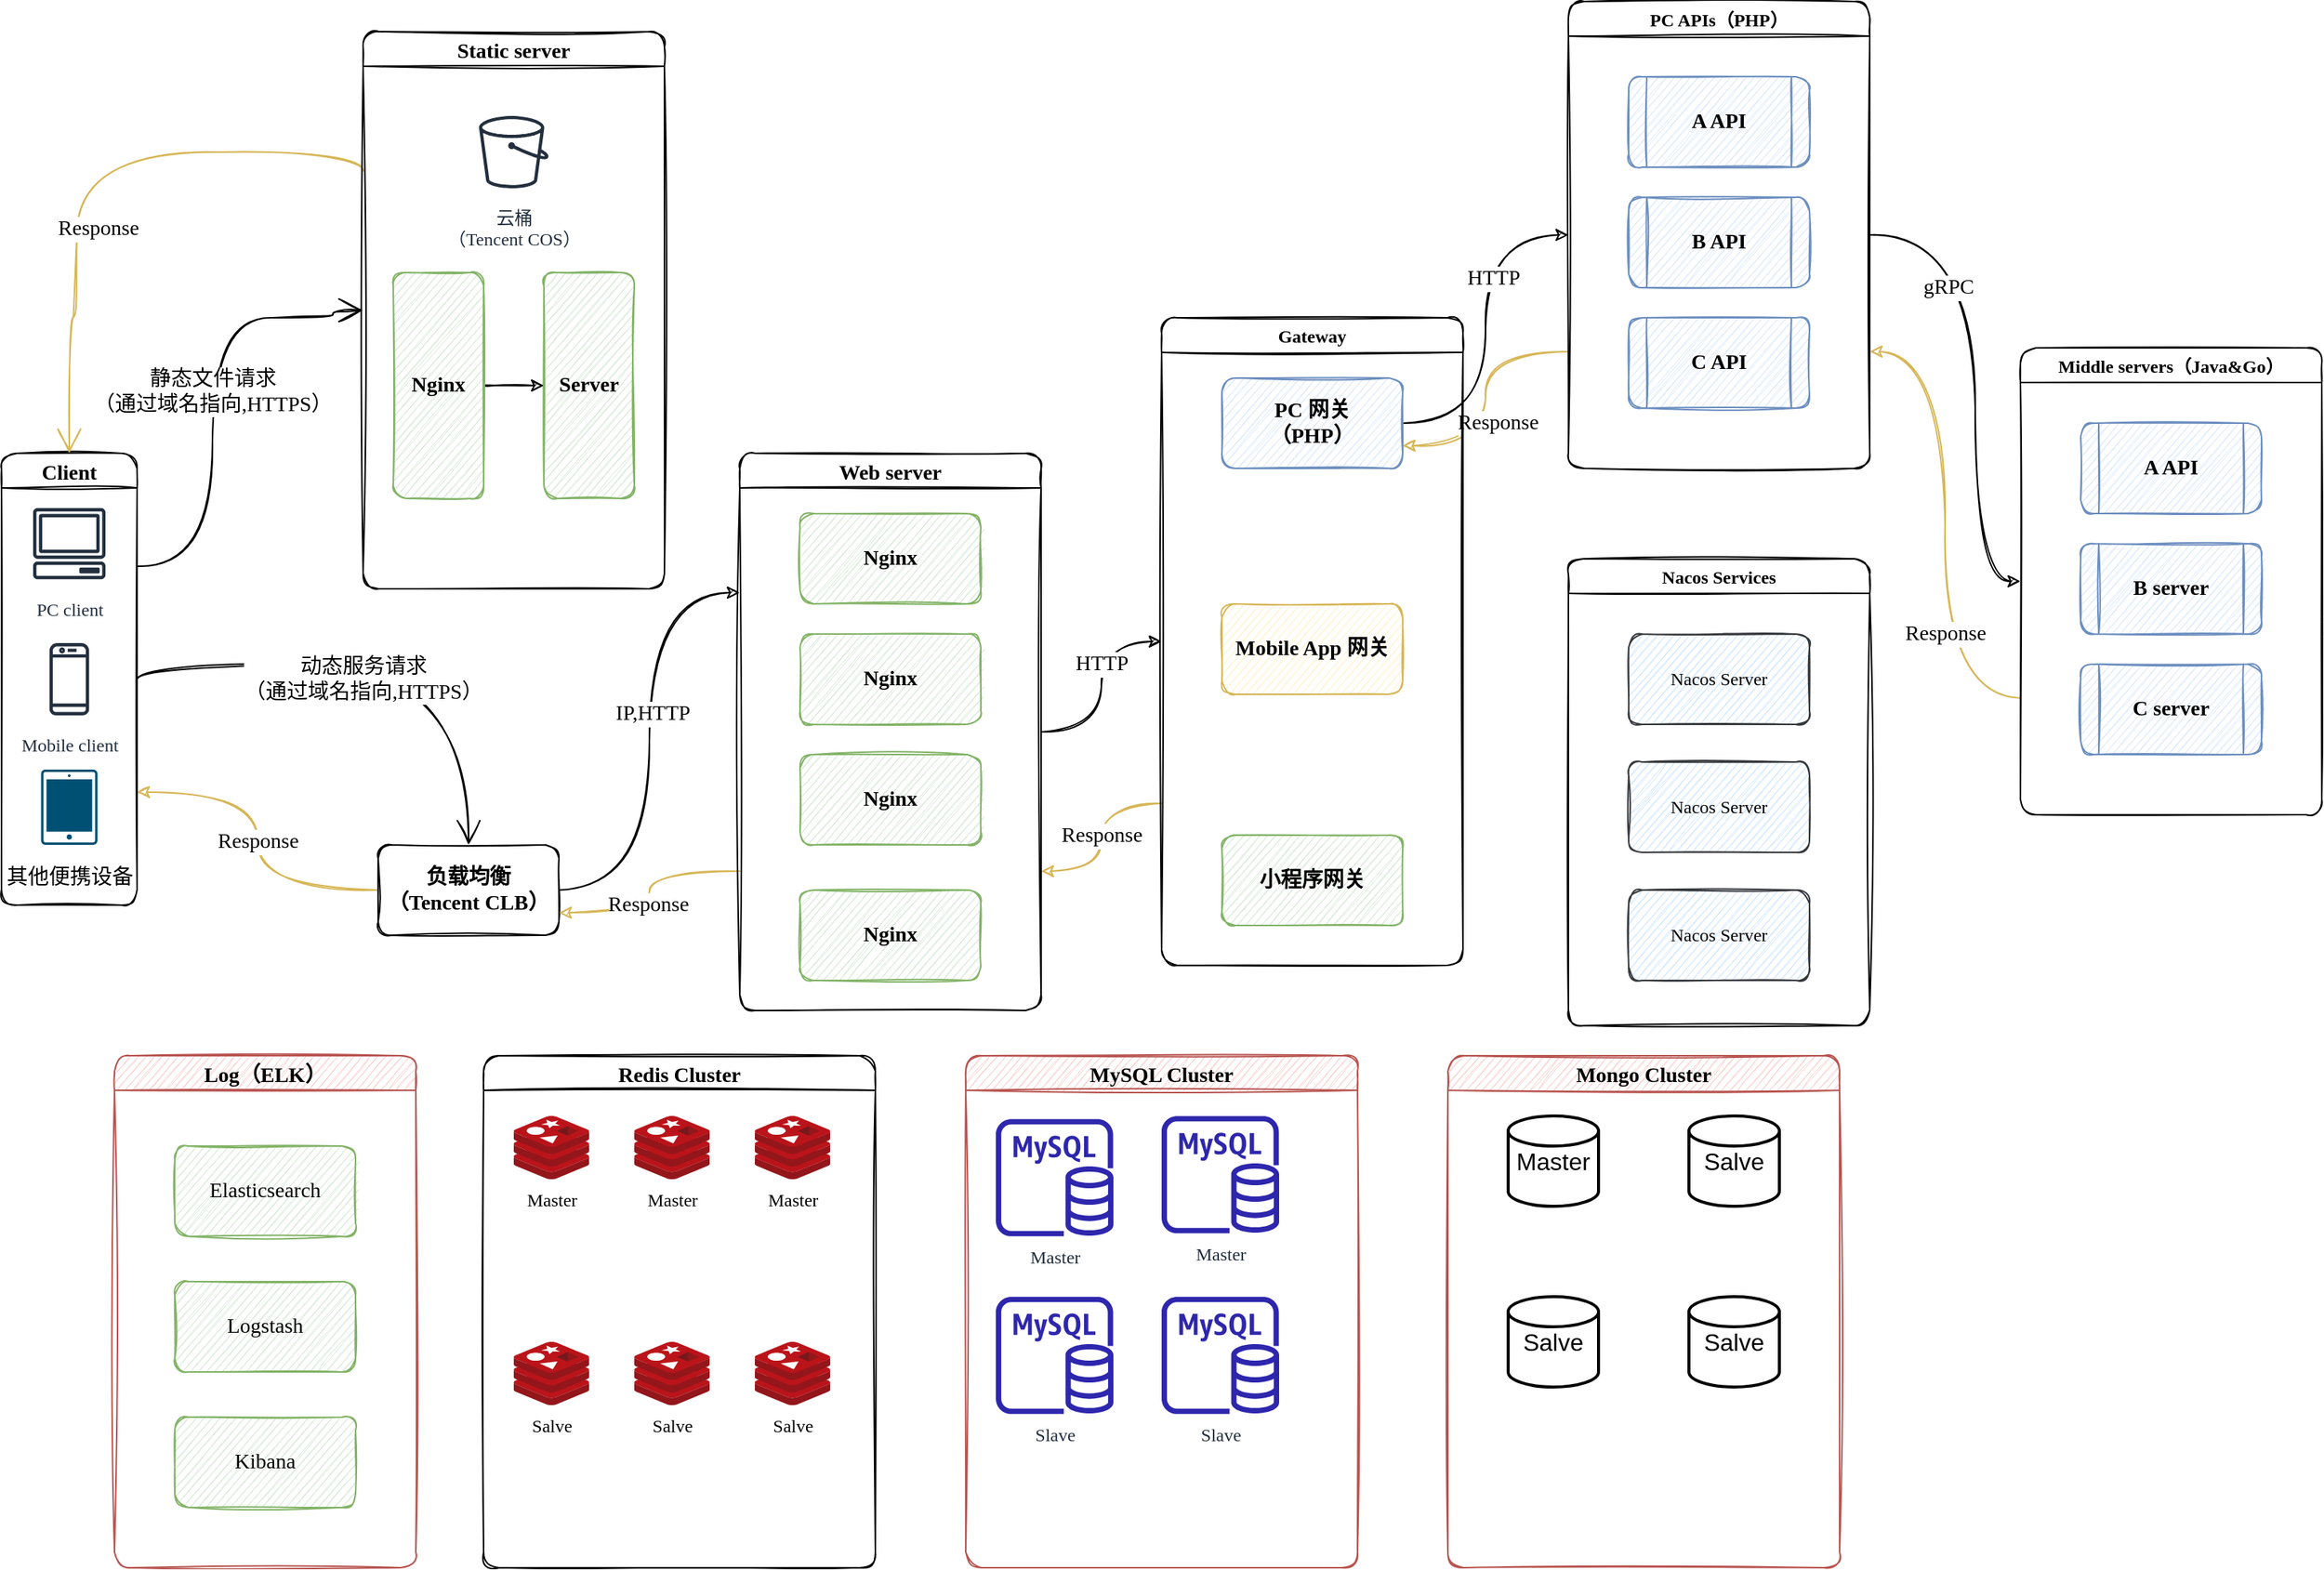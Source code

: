 <mxfile version="20.2.3" type="github">
  <diagram id="V48ThPlOWSSbvWHUWCuM" name="Page-1">
    <mxGraphModel dx="3124" dy="1691" grid="1" gridSize="10" guides="1" tooltips="1" connect="1" arrows="1" fold="1" page="1" pageScale="1" pageWidth="1654" pageHeight="1169" background="none" math="0" shadow="0">
      <root>
        <mxCell id="0" />
        <mxCell id="1" parent="0" />
        <mxCell id="Fm2oHoVELTGUY9FenmD1-29" style="edgeStyle=orthogonalEdgeStyle;curved=1;rounded=1;sketch=1;hachureGap=4;orthogonalLoop=1;jettySize=auto;html=1;exitX=1;exitY=0.25;exitDx=0;exitDy=0;fontFamily=Comic Sans MS;fontSize=14;endArrow=open;startSize=14;endSize=14;sourcePerimeterSpacing=8;targetPerimeterSpacing=8;entryX=0;entryY=0.5;entryDx=0;entryDy=0;" parent="1" source="Fm2oHoVELTGUY9FenmD1-26" target="sj_wa-iwkpLgligqgPmU-24" edge="1">
          <mxGeometry relative="1" as="geometry">
            <Array as="points">
              <mxPoint x="180" y="395" />
              <mxPoint x="180" y="230" />
              <mxPoint x="260" y="230" />
              <mxPoint x="260" y="225" />
            </Array>
          </mxGeometry>
        </mxCell>
        <mxCell id="Fm2oHoVELTGUY9FenmD1-30" value="&lt;div&gt;静态文件请求&lt;/div&gt;&lt;div&gt;（通过域名指向,HTTPS）&lt;/div&gt;" style="edgeLabel;html=1;align=center;verticalAlign=middle;resizable=0;points=[];fontSize=14;fontFamily=Comic Sans MS;" parent="Fm2oHoVELTGUY9FenmD1-29" vertex="1" connectable="0">
          <mxGeometry x="0.084" y="1" relative="1" as="geometry">
            <mxPoint x="1" y="7" as="offset" />
          </mxGeometry>
        </mxCell>
        <mxCell id="Fm2oHoVELTGUY9FenmD1-32" value="" style="edgeStyle=orthogonalEdgeStyle;curved=1;rounded=1;sketch=1;hachureGap=4;orthogonalLoop=1;jettySize=auto;html=1;fontFamily=Comic Sans MS;fontSize=14;endArrow=open;startSize=14;endSize=14;sourcePerimeterSpacing=8;targetPerimeterSpacing=8;entryX=0.5;entryY=0;entryDx=0;entryDy=0;exitX=1;exitY=0.5;exitDx=0;exitDy=0;" parent="1" source="Fm2oHoVELTGUY9FenmD1-26" target="Fm2oHoVELTGUY9FenmD1-31" edge="1">
          <mxGeometry relative="1" as="geometry">
            <Array as="points">
              <mxPoint x="130" y="460" />
              <mxPoint x="350" y="460" />
            </Array>
          </mxGeometry>
        </mxCell>
        <mxCell id="Fm2oHoVELTGUY9FenmD1-33" value="&lt;div&gt;动态服务请求&lt;/div&gt;&lt;div&gt;（通过域名指向,HTTPS）&lt;/div&gt;" style="edgeLabel;html=1;align=center;verticalAlign=middle;resizable=0;points=[];fontSize=14;fontFamily=Comic Sans MS;" parent="Fm2oHoVELTGUY9FenmD1-32" vertex="1" connectable="0">
          <mxGeometry x="-0.263" y="-3" relative="1" as="geometry">
            <mxPoint x="31" y="7" as="offset" />
          </mxGeometry>
        </mxCell>
        <mxCell id="Fm2oHoVELTGUY9FenmD1-26" value="Client" style="swimlane;rounded=1;shadow=0;glass=0;sketch=1;hachureGap=4;fontFamily=Comic Sans MS;fontSize=14;" parent="1" vertex="1">
          <mxGeometry x="40" y="320" width="90" height="300" as="geometry" />
        </mxCell>
        <mxCell id="Fm2oHoVELTGUY9FenmD1-23" value="&lt;div&gt;PC client&lt;/div&gt;" style="sketch=0;outlineConnect=0;fontColor=#232F3E;gradientColor=none;strokeColor=#232F3E;fillColor=#ffffff;dashed=0;verticalLabelPosition=bottom;verticalAlign=top;align=center;html=1;fontSize=12;fontStyle=0;aspect=fixed;shape=mxgraph.aws4.resourceIcon;resIcon=mxgraph.aws4.client;rounded=1;shadow=0;glass=0;hachureGap=4;fontFamily=Comic Sans MS;" parent="Fm2oHoVELTGUY9FenmD1-26" vertex="1">
          <mxGeometry x="15" y="30" width="60" height="60" as="geometry" />
        </mxCell>
        <mxCell id="Fm2oHoVELTGUY9FenmD1-24" value="Mobile client" style="sketch=0;outlineConnect=0;fontColor=#232F3E;gradientColor=none;strokeColor=#232F3E;fillColor=#ffffff;dashed=0;verticalLabelPosition=bottom;verticalAlign=top;align=center;html=1;fontSize=12;fontStyle=0;aspect=fixed;shape=mxgraph.aws4.resourceIcon;resIcon=mxgraph.aws4.mobile_client;rounded=1;shadow=0;glass=0;hachureGap=4;fontFamily=Comic Sans MS;" parent="Fm2oHoVELTGUY9FenmD1-26" vertex="1">
          <mxGeometry x="15" y="120" width="60" height="60" as="geometry" />
        </mxCell>
        <mxCell id="Fm2oHoVELTGUY9FenmD1-25" value="&lt;font style=&quot;font-size: 14px;&quot;&gt;其他&lt;/font&gt;&lt;font style=&quot;font-size: 14px;&quot;&gt;便携设备&lt;br&gt;&lt;/font&gt;" style="sketch=0;points=[[0.015,0.015,0],[0.985,0.015,0],[0.985,0.985,0],[0.015,0.985,0],[0.25,0,0],[0.5,0,0],[0.75,0,0],[1,0.25,0],[1,0.5,0],[1,0.75,0],[0.75,1,0],[0.5,1,0],[0.25,1,0],[0,0.75,0],[0,0.5,0],[0,0.25,0]];verticalLabelPosition=bottom;html=1;verticalAlign=top;aspect=fixed;align=center;pointerEvents=1;shape=mxgraph.cisco19.handheld;fillColor=#005073;strokeColor=none;rounded=1;shadow=0;glass=0;hachureGap=4;fontFamily=Comic Sans MS;fontSize=20;" parent="Fm2oHoVELTGUY9FenmD1-26" vertex="1">
          <mxGeometry x="26.25" y="210" width="37.5" height="50" as="geometry" />
        </mxCell>
        <mxCell id="MozJe28bIYpgg7qtjDLB-13" style="edgeStyle=orthogonalEdgeStyle;curved=1;rounded=1;sketch=1;hachureGap=4;orthogonalLoop=1;jettySize=auto;html=1;fontFamily=Comic Sans MS;fontSize=14;endArrow=open;startSize=14;endSize=14;sourcePerimeterSpacing=8;targetPerimeterSpacing=8;fillColor=#fff2cc;strokeColor=#d6b656;entryX=0.5;entryY=0;entryDx=0;entryDy=0;exitX=0;exitY=0.25;exitDx=0;exitDy=0;" parent="1" source="sj_wa-iwkpLgligqgPmU-24" target="Fm2oHoVELTGUY9FenmD1-26" edge="1">
          <mxGeometry relative="1" as="geometry">
            <mxPoint x="300" y="90" as="sourcePoint" />
            <mxPoint x="150" y="160" as="targetPoint" />
            <Array as="points">
              <mxPoint x="280" y="120" />
              <mxPoint x="90" y="120" />
              <mxPoint x="90" y="230" />
              <mxPoint x="85" y="230" />
            </Array>
          </mxGeometry>
        </mxCell>
        <mxCell id="MozJe28bIYpgg7qtjDLB-15" value="Response" style="edgeLabel;html=1;align=center;verticalAlign=middle;resizable=0;points=[];fontSize=14;fontFamily=Comic Sans MS;" parent="MozJe28bIYpgg7qtjDLB-13" vertex="1" connectable="0">
          <mxGeometry x="0.151" y="-12" relative="1" as="geometry">
            <mxPoint x="26" y="19" as="offset" />
          </mxGeometry>
        </mxCell>
        <mxCell id="sj_wa-iwkpLgligqgPmU-9" style="edgeStyle=orthogonalEdgeStyle;curved=1;sketch=1;orthogonalLoop=1;jettySize=auto;html=1;exitX=1;exitY=0.5;exitDx=0;exitDy=0;entryX=0;entryY=0.25;entryDx=0;entryDy=0;fontFamily=Comic Sans MS;" parent="1" source="Fm2oHoVELTGUY9FenmD1-31" target="sj_wa-iwkpLgligqgPmU-12" edge="1">
          <mxGeometry relative="1" as="geometry" />
        </mxCell>
        <mxCell id="sj_wa-iwkpLgligqgPmU-11" value="IP,HTTP" style="edgeLabel;html=1;align=center;verticalAlign=middle;resizable=0;points=[];fontSize=14;fontFamily=Comic Sans MS;" parent="sj_wa-iwkpLgligqgPmU-9" vertex="1" connectable="0">
          <mxGeometry x="0.116" y="-2" relative="1" as="geometry">
            <mxPoint as="offset" />
          </mxGeometry>
        </mxCell>
        <mxCell id="sj_wa-iwkpLgligqgPmU-39" value="Response" style="edgeStyle=orthogonalEdgeStyle;curved=1;sketch=1;orthogonalLoop=1;jettySize=auto;html=1;exitX=0;exitY=0.5;exitDx=0;exitDy=0;entryX=1;entryY=0.75;entryDx=0;entryDy=0;fontFamily=Comic Sans MS;fontSize=14;fillColor=#fff2cc;strokeColor=#d6b656;" parent="1" source="Fm2oHoVELTGUY9FenmD1-31" target="Fm2oHoVELTGUY9FenmD1-26" edge="1">
          <mxGeometry relative="1" as="geometry" />
        </mxCell>
        <mxCell id="Fm2oHoVELTGUY9FenmD1-31" value="&lt;div&gt;负载均衡&lt;/div&gt;&lt;div&gt;（Tencent CLB）&lt;/div&gt;" style="whiteSpace=wrap;html=1;fontSize=14;fontFamily=Comic Sans MS;fontStyle=1;startSize=23;rounded=1;shadow=0;glass=0;sketch=1;hachureGap=4;" parent="1" vertex="1">
          <mxGeometry x="290" y="580" width="120" height="60" as="geometry" />
        </mxCell>
        <mxCell id="sj_wa-iwkpLgligqgPmU-4" style="edgeStyle=orthogonalEdgeStyle;orthogonalLoop=1;jettySize=auto;html=1;entryX=0;entryY=0.5;entryDx=0;entryDy=0;fontFamily=Comic Sans MS;sketch=1;curved=1;" parent="1" source="Fm2oHoVELTGUY9FenmD1-39" target="sj_wa-iwkpLgligqgPmU-1" edge="1">
          <mxGeometry relative="1" as="geometry" />
        </mxCell>
        <mxCell id="sj_wa-iwkpLgligqgPmU-33" value="HTTP" style="edgeLabel;html=1;align=center;verticalAlign=middle;resizable=0;points=[];fontSize=14;fontFamily=Comic Sans MS;" parent="sj_wa-iwkpLgligqgPmU-4" vertex="1" connectable="0">
          <mxGeometry x="0.287" y="-5" relative="1" as="geometry">
            <mxPoint as="offset" />
          </mxGeometry>
        </mxCell>
        <mxCell id="sj_wa-iwkpLgligqgPmU-29" style="edgeStyle=orthogonalEdgeStyle;curved=1;sketch=1;orthogonalLoop=1;jettySize=auto;html=1;exitX=1;exitY=0.5;exitDx=0;exitDy=0;entryX=0;entryY=0.5;entryDx=0;entryDy=0;fontFamily=Comic Sans MS;fontSize=14;" parent="1" source="sj_wa-iwkpLgligqgPmU-1" target="sj_wa-iwkpLgligqgPmU-20" edge="1">
          <mxGeometry relative="1" as="geometry">
            <Array as="points">
              <mxPoint x="1350" y="175" />
              <mxPoint x="1350" y="405" />
            </Array>
          </mxGeometry>
        </mxCell>
        <mxCell id="sj_wa-iwkpLgligqgPmU-32" value="gRPC" style="edgeLabel;html=1;align=center;verticalAlign=middle;resizable=0;points=[];fontSize=14;fontFamily=Comic Sans MS;" parent="sj_wa-iwkpLgligqgPmU-29" vertex="1" connectable="0">
          <mxGeometry x="-0.368" y="-18" relative="1" as="geometry">
            <mxPoint as="offset" />
          </mxGeometry>
        </mxCell>
        <mxCell id="sj_wa-iwkpLgligqgPmU-35" style="edgeStyle=orthogonalEdgeStyle;curved=1;sketch=1;orthogonalLoop=1;jettySize=auto;html=1;exitX=0;exitY=0.75;exitDx=0;exitDy=0;entryX=1;entryY=0.75;entryDx=0;entryDy=0;fontFamily=Comic Sans MS;fontSize=14;fillColor=#fff2cc;strokeColor=#d6b656;" parent="1" source="sj_wa-iwkpLgligqgPmU-1" target="Fm2oHoVELTGUY9FenmD1-39" edge="1">
          <mxGeometry relative="1" as="geometry" />
        </mxCell>
        <mxCell id="sj_wa-iwkpLgligqgPmU-36" value="Response" style="edgeLabel;html=1;align=center;verticalAlign=middle;resizable=0;points=[];fontSize=14;fontFamily=Comic Sans MS;" parent="sj_wa-iwkpLgligqgPmU-35" vertex="1" connectable="0">
          <mxGeometry x="-0.206" y="8" relative="1" as="geometry">
            <mxPoint y="34" as="offset" />
          </mxGeometry>
        </mxCell>
        <mxCell id="sj_wa-iwkpLgligqgPmU-1" value="PC APIs（PHP）" style="swimlane;swimlaneFillColor=none;sketch=1;fontFamily=Comic Sans MS;rounded=1;" parent="1" vertex="1">
          <mxGeometry x="1080" y="20" width="200" height="310" as="geometry" />
        </mxCell>
        <mxCell id="Fm2oHoVELTGUY9FenmD1-45" value="A API" style="shape=process;whiteSpace=wrap;html=1;backgroundOutline=1;fontSize=14;fontFamily=Comic Sans MS;fillColor=#dae8fc;strokeColor=#6c8ebf;fontStyle=1;startSize=23;rounded=1;shadow=0;glass=0;sketch=1;hachureGap=4;" parent="sj_wa-iwkpLgligqgPmU-1" vertex="1">
          <mxGeometry x="40" y="50" width="120" height="60" as="geometry" />
        </mxCell>
        <mxCell id="MozJe28bIYpgg7qtjDLB-4" value="B API" style="shape=process;whiteSpace=wrap;html=1;backgroundOutline=1;fontSize=14;fontFamily=Comic Sans MS;fillColor=#dae8fc;strokeColor=#6c8ebf;fontStyle=1;startSize=23;rounded=1;shadow=0;glass=0;sketch=1;hachureGap=4;" parent="sj_wa-iwkpLgligqgPmU-1" vertex="1">
          <mxGeometry x="40" y="130" width="120" height="60" as="geometry" />
        </mxCell>
        <mxCell id="MozJe28bIYpgg7qtjDLB-7" value="C API" style="shape=process;whiteSpace=wrap;html=1;backgroundOutline=1;fontSize=14;fontFamily=Comic Sans MS;fillColor=#dae8fc;strokeColor=#6c8ebf;fontStyle=1;startSize=23;rounded=1;shadow=0;glass=0;sketch=1;hachureGap=4;" parent="sj_wa-iwkpLgligqgPmU-1" vertex="1">
          <mxGeometry x="40" y="210" width="120" height="60" as="geometry" />
        </mxCell>
        <mxCell id="sj_wa-iwkpLgligqgPmU-37" style="edgeStyle=orthogonalEdgeStyle;curved=1;sketch=1;orthogonalLoop=1;jettySize=auto;html=1;exitX=0;exitY=0.75;exitDx=0;exitDy=0;entryX=1;entryY=0.75;entryDx=0;entryDy=0;fontFamily=Comic Sans MS;fontSize=14;fillColor=#fff2cc;strokeColor=#d6b656;" parent="1" source="sj_wa-iwkpLgligqgPmU-5" target="sj_wa-iwkpLgligqgPmU-12" edge="1">
          <mxGeometry relative="1" as="geometry" />
        </mxCell>
        <mxCell id="sj_wa-iwkpLgligqgPmU-38" value="Response" style="edgeLabel;html=1;align=center;verticalAlign=middle;resizable=0;points=[];fontSize=14;fontFamily=Comic Sans MS;" parent="sj_wa-iwkpLgligqgPmU-37" vertex="1" connectable="0">
          <mxGeometry x="-0.163" y="6" relative="1" as="geometry">
            <mxPoint x="-6" y="9" as="offset" />
          </mxGeometry>
        </mxCell>
        <mxCell id="sj_wa-iwkpLgligqgPmU-5" value="Gateway" style="swimlane;rounded=1;sketch=1;fontFamily=Comic Sans MS;" parent="1" vertex="1">
          <mxGeometry x="810" y="230" width="200" height="430" as="geometry" />
        </mxCell>
        <mxCell id="Fm2oHoVELTGUY9FenmD1-39" value="&lt;div&gt;PC 网关&lt;/div&gt;&lt;div&gt;（PHP）&lt;br&gt;&lt;/div&gt;" style="whiteSpace=wrap;html=1;fontSize=14;fontFamily=Comic Sans MS;fontStyle=1;startSize=23;rounded=1;shadow=0;glass=0;sketch=1;hachureGap=4;fillColor=#dae8fc;strokeColor=#6c8ebf;" parent="sj_wa-iwkpLgligqgPmU-5" vertex="1">
          <mxGeometry x="40" y="40" width="120" height="60" as="geometry" />
        </mxCell>
        <mxCell id="Fm2oHoVELTGUY9FenmD1-41" value="Mobile App 网关" style="whiteSpace=wrap;html=1;fontSize=14;fontFamily=Comic Sans MS;fontStyle=1;startSize=23;rounded=1;shadow=0;glass=0;sketch=1;hachureGap=4;fillColor=#fff2cc;strokeColor=#d6b656;" parent="sj_wa-iwkpLgligqgPmU-5" vertex="1">
          <mxGeometry x="40" y="190" width="120" height="60" as="geometry" />
        </mxCell>
        <mxCell id="Fm2oHoVELTGUY9FenmD1-43" value="小程序网关" style="whiteSpace=wrap;html=1;fontSize=14;fontFamily=Comic Sans MS;fontStyle=1;startSize=23;rounded=1;shadow=0;glass=0;sketch=1;hachureGap=4;fillColor=#d5e8d4;strokeColor=#82b366;" parent="sj_wa-iwkpLgligqgPmU-5" vertex="1">
          <mxGeometry x="40" y="343.5" width="120" height="60" as="geometry" />
        </mxCell>
        <mxCell id="sj_wa-iwkpLgligqgPmU-17" style="edgeStyle=orthogonalEdgeStyle;curved=1;sketch=1;orthogonalLoop=1;jettySize=auto;html=1;exitX=0;exitY=0.75;exitDx=0;exitDy=0;entryX=1;entryY=0.75;entryDx=0;entryDy=0;fontFamily=Comic Sans MS;fontSize=14;fillColor=#fff2cc;strokeColor=#d6b656;" parent="1" source="sj_wa-iwkpLgligqgPmU-12" target="Fm2oHoVELTGUY9FenmD1-31" edge="1">
          <mxGeometry relative="1" as="geometry" />
        </mxCell>
        <mxCell id="sj_wa-iwkpLgligqgPmU-18" value="Response" style="edgeLabel;html=1;align=center;verticalAlign=middle;resizable=0;points=[];fontSize=14;fontFamily=Comic Sans MS;" parent="sj_wa-iwkpLgligqgPmU-17" vertex="1" connectable="0">
          <mxGeometry x="0.113" y="-1" relative="1" as="geometry">
            <mxPoint as="offset" />
          </mxGeometry>
        </mxCell>
        <mxCell id="sj_wa-iwkpLgligqgPmU-19" value="" style="edgeStyle=orthogonalEdgeStyle;curved=1;sketch=1;orthogonalLoop=1;jettySize=auto;html=1;fontFamily=Comic Sans MS;fontSize=14;entryX=0;entryY=0.5;entryDx=0;entryDy=0;" parent="1" source="sj_wa-iwkpLgligqgPmU-12" target="sj_wa-iwkpLgligqgPmU-5" edge="1">
          <mxGeometry relative="1" as="geometry">
            <mxPoint x="740" y="270" as="targetPoint" />
          </mxGeometry>
        </mxCell>
        <mxCell id="sj_wa-iwkpLgligqgPmU-34" value="HTTP" style="edgeLabel;html=1;align=center;verticalAlign=middle;resizable=0;points=[];fontSize=14;fontFamily=Comic Sans MS;" parent="sj_wa-iwkpLgligqgPmU-19" vertex="1" connectable="0">
          <mxGeometry x="0.16" y="-5" relative="1" as="geometry">
            <mxPoint x="-5" y="-4" as="offset" />
          </mxGeometry>
        </mxCell>
        <mxCell id="sj_wa-iwkpLgligqgPmU-12" value="Web server" style="swimlane;rounded=1;sketch=1;fontFamily=Comic Sans MS;fontSize=14;" parent="1" vertex="1">
          <mxGeometry x="530" y="320" width="200" height="370" as="geometry" />
        </mxCell>
        <mxCell id="sj_wa-iwkpLgligqgPmU-13" value="Nginx" style="whiteSpace=wrap;html=1;fontSize=14;fontFamily=Comic Sans MS;fontStyle=1;startSize=23;rounded=1;shadow=0;glass=0;sketch=1;hachureGap=4;fillColor=#d5e8d4;strokeColor=#82b366;" parent="sj_wa-iwkpLgligqgPmU-12" vertex="1">
          <mxGeometry x="40" y="40" width="120" height="60" as="geometry" />
        </mxCell>
        <mxCell id="sj_wa-iwkpLgligqgPmU-14" value="Nginx" style="whiteSpace=wrap;html=1;fontSize=14;fontFamily=Comic Sans MS;fontStyle=1;startSize=23;rounded=1;shadow=0;glass=0;sketch=1;hachureGap=4;fillColor=#d5e8d4;strokeColor=#82b366;" parent="sj_wa-iwkpLgligqgPmU-12" vertex="1">
          <mxGeometry x="40" y="120" width="120" height="60" as="geometry" />
        </mxCell>
        <mxCell id="sj_wa-iwkpLgligqgPmU-15" value="Nginx" style="whiteSpace=wrap;html=1;fontSize=14;fontFamily=Comic Sans MS;fontStyle=1;startSize=23;rounded=1;shadow=0;glass=0;sketch=1;hachureGap=4;fillColor=#d5e8d4;strokeColor=#82b366;" parent="sj_wa-iwkpLgligqgPmU-12" vertex="1">
          <mxGeometry x="40" y="200" width="120" height="60" as="geometry" />
        </mxCell>
        <mxCell id="sj_wa-iwkpLgligqgPmU-16" value="Nginx" style="whiteSpace=wrap;html=1;fontSize=14;fontFamily=Comic Sans MS;fontStyle=1;startSize=23;rounded=1;shadow=0;glass=0;sketch=1;hachureGap=4;fillColor=#d5e8d4;strokeColor=#82b366;" parent="sj_wa-iwkpLgligqgPmU-12" vertex="1">
          <mxGeometry x="40" y="290" width="120" height="60" as="geometry" />
        </mxCell>
        <mxCell id="sj_wa-iwkpLgligqgPmU-30" style="edgeStyle=orthogonalEdgeStyle;curved=1;sketch=1;orthogonalLoop=1;jettySize=auto;html=1;exitX=0;exitY=0.75;exitDx=0;exitDy=0;entryX=1;entryY=0.75;entryDx=0;entryDy=0;fontFamily=Comic Sans MS;fontSize=14;fillColor=#fff2cc;strokeColor=#d6b656;" parent="1" source="sj_wa-iwkpLgligqgPmU-20" target="sj_wa-iwkpLgligqgPmU-1" edge="1">
          <mxGeometry relative="1" as="geometry" />
        </mxCell>
        <mxCell id="sj_wa-iwkpLgligqgPmU-31" value="Response" style="edgeLabel;html=1;align=center;verticalAlign=middle;resizable=0;points=[];fontSize=14;fontFamily=Comic Sans MS;" parent="sj_wa-iwkpLgligqgPmU-30" vertex="1" connectable="0">
          <mxGeometry x="0.387" y="8" relative="1" as="geometry">
            <mxPoint x="8" y="136" as="offset" />
          </mxGeometry>
        </mxCell>
        <mxCell id="sj_wa-iwkpLgligqgPmU-20" value="Middle servers（Java&amp;Go）" style="swimlane;swimlaneFillColor=none;sketch=1;fontFamily=Comic Sans MS;rounded=1;" parent="1" vertex="1">
          <mxGeometry x="1380" y="250" width="200" height="310" as="geometry" />
        </mxCell>
        <mxCell id="sj_wa-iwkpLgligqgPmU-21" value="A API" style="shape=process;whiteSpace=wrap;html=1;backgroundOutline=1;fontSize=14;fontFamily=Comic Sans MS;fillColor=#dae8fc;strokeColor=#6c8ebf;fontStyle=1;startSize=23;rounded=1;shadow=0;glass=0;sketch=1;hachureGap=4;" parent="sj_wa-iwkpLgligqgPmU-20" vertex="1">
          <mxGeometry x="40" y="50" width="120" height="60" as="geometry" />
        </mxCell>
        <mxCell id="sj_wa-iwkpLgligqgPmU-22" value="B server" style="shape=process;whiteSpace=wrap;html=1;backgroundOutline=1;fontSize=14;fontFamily=Comic Sans MS;fillColor=#dae8fc;strokeColor=#6c8ebf;fontStyle=1;startSize=23;rounded=1;shadow=0;glass=0;sketch=1;hachureGap=4;" parent="sj_wa-iwkpLgligqgPmU-20" vertex="1">
          <mxGeometry x="40" y="130" width="120" height="60" as="geometry" />
        </mxCell>
        <mxCell id="sj_wa-iwkpLgligqgPmU-23" value="C server" style="shape=process;whiteSpace=wrap;html=1;backgroundOutline=1;fontSize=14;fontFamily=Comic Sans MS;fillColor=#dae8fc;strokeColor=#6c8ebf;fontStyle=1;startSize=23;rounded=1;shadow=0;glass=0;sketch=1;hachureGap=4;" parent="sj_wa-iwkpLgligqgPmU-20" vertex="1">
          <mxGeometry x="40" y="210" width="120" height="60" as="geometry" />
        </mxCell>
        <mxCell id="sj_wa-iwkpLgligqgPmU-24" value="Static server" style="swimlane;rounded=1;sketch=1;fontFamily=Comic Sans MS;fontSize=14;" parent="1" vertex="1">
          <mxGeometry x="280" y="40" width="200" height="370" as="geometry" />
        </mxCell>
        <mxCell id="sj_wa-iwkpLgligqgPmU-27" value="Server" style="whiteSpace=wrap;html=1;fontSize=14;fontFamily=Comic Sans MS;fontStyle=1;startSize=23;rounded=1;shadow=0;glass=0;sketch=1;hachureGap=4;fillColor=#d5e8d4;strokeColor=#82b366;" parent="sj_wa-iwkpLgligqgPmU-24" vertex="1">
          <mxGeometry x="120" y="160" width="60" height="150" as="geometry" />
        </mxCell>
        <mxCell id="sj_wa-iwkpLgligqgPmU-40" value="" style="edgeStyle=orthogonalEdgeStyle;curved=1;sketch=1;orthogonalLoop=1;jettySize=auto;html=1;fontFamily=Comic Sans MS;fontSize=14;" parent="sj_wa-iwkpLgligqgPmU-24" source="sj_wa-iwkpLgligqgPmU-28" target="sj_wa-iwkpLgligqgPmU-27" edge="1">
          <mxGeometry relative="1" as="geometry" />
        </mxCell>
        <mxCell id="sj_wa-iwkpLgligqgPmU-28" value="Nginx" style="whiteSpace=wrap;html=1;fontSize=14;fontFamily=Comic Sans MS;fontStyle=1;startSize=23;rounded=1;shadow=0;glass=0;sketch=1;hachureGap=4;fillColor=#d5e8d4;strokeColor=#82b366;" parent="sj_wa-iwkpLgligqgPmU-24" vertex="1">
          <mxGeometry x="20" y="160" width="60" height="150" as="geometry" />
        </mxCell>
        <mxCell id="Fm2oHoVELTGUY9FenmD1-28" value="&lt;div&gt;云桶&lt;/div&gt;&lt;div&gt;（Tencent COS）&lt;/div&gt;" style="sketch=0;outlineConnect=0;fontColor=#232F3E;gradientColor=none;strokeColor=#232F3E;fillColor=#ffffff;dashed=0;verticalLabelPosition=bottom;verticalAlign=top;align=center;html=1;fontSize=12;fontStyle=0;aspect=fixed;shape=mxgraph.aws4.resourceIcon;resIcon=mxgraph.aws4.bucket;rounded=1;shadow=0;glass=0;hachureGap=4;fontFamily=Comic Sans MS;" parent="sj_wa-iwkpLgligqgPmU-24" vertex="1">
          <mxGeometry x="70" y="50" width="60" height="60" as="geometry" />
        </mxCell>
        <mxCell id="sj_wa-iwkpLgligqgPmU-41" value="Log（ELK）" style="swimlane;rounded=1;sketch=1;fontFamily=Comic Sans MS;fontSize=14;fillColor=#f8cecc;strokeColor=#b85450;" parent="1" vertex="1">
          <mxGeometry x="115" y="720" width="200" height="340" as="geometry" />
        </mxCell>
        <mxCell id="sj_wa-iwkpLgligqgPmU-44" value="Kibana" style="whiteSpace=wrap;html=1;rounded=1;sketch=1;fontFamily=Comic Sans MS;fontSize=14;fillColor=#d5e8d4;strokeColor=#82b366;" parent="sj_wa-iwkpLgligqgPmU-41" vertex="1">
          <mxGeometry x="40" y="240" width="120" height="60" as="geometry" />
        </mxCell>
        <mxCell id="sj_wa-iwkpLgligqgPmU-42" value="Elasticsearch" style="whiteSpace=wrap;html=1;rounded=1;sketch=1;fontFamily=Comic Sans MS;fontSize=14;fillColor=#d5e8d4;strokeColor=#82b366;" parent="sj_wa-iwkpLgligqgPmU-41" vertex="1">
          <mxGeometry x="40" y="60" width="120" height="60" as="geometry" />
        </mxCell>
        <mxCell id="sj_wa-iwkpLgligqgPmU-43" value="Logstash" style="whiteSpace=wrap;html=1;rounded=1;sketch=1;fontFamily=Comic Sans MS;fontSize=14;fillColor=#d5e8d4;strokeColor=#82b366;" parent="sj_wa-iwkpLgligqgPmU-41" vertex="1">
          <mxGeometry x="40" y="150" width="120" height="60" as="geometry" />
        </mxCell>
        <mxCell id="sj_wa-iwkpLgligqgPmU-45" value="Redis Cluster" style="swimlane;rounded=1;sketch=1;fontFamily=Comic Sans MS;fontSize=14;" parent="1" vertex="1">
          <mxGeometry x="360" y="720" width="260" height="340" as="geometry" />
        </mxCell>
        <mxCell id="sj_wa-iwkpLgligqgPmU-66" value="Master" style="sketch=0;aspect=fixed;html=1;points=[];align=center;image;fontSize=12;image=img/lib/mscae/Cache_Redis_Product.svg;rounded=1;fontFamily=Comic Sans MS;" parent="sj_wa-iwkpLgligqgPmU-45" vertex="1">
          <mxGeometry x="20" y="40" width="50" height="42" as="geometry" />
        </mxCell>
        <mxCell id="sj_wa-iwkpLgligqgPmU-68" value="Master" style="sketch=0;aspect=fixed;html=1;points=[];align=center;image;fontSize=12;image=img/lib/mscae/Cache_Redis_Product.svg;rounded=1;fontFamily=Comic Sans MS;" parent="sj_wa-iwkpLgligqgPmU-45" vertex="1">
          <mxGeometry x="100" y="40" width="50" height="42" as="geometry" />
        </mxCell>
        <mxCell id="sj_wa-iwkpLgligqgPmU-67" value="Master" style="sketch=0;aspect=fixed;html=1;points=[];align=center;image;fontSize=12;image=img/lib/mscae/Cache_Redis_Product.svg;rounded=1;fontFamily=Comic Sans MS;" parent="sj_wa-iwkpLgligqgPmU-45" vertex="1">
          <mxGeometry x="180" y="40" width="50" height="42" as="geometry" />
        </mxCell>
        <mxCell id="B11MGmIfHBg6Z5iWudmn-14" value="Salve" style="sketch=0;aspect=fixed;html=1;points=[];align=center;image;fontSize=12;image=img/lib/mscae/Cache_Redis_Product.svg;rounded=1;fontFamily=Comic Sans MS;" vertex="1" parent="sj_wa-iwkpLgligqgPmU-45">
          <mxGeometry x="100" y="190" width="50" height="42" as="geometry" />
        </mxCell>
        <mxCell id="B11MGmIfHBg6Z5iWudmn-15" value="Salve" style="sketch=0;aspect=fixed;html=1;points=[];align=center;image;fontSize=12;image=img/lib/mscae/Cache_Redis_Product.svg;rounded=1;fontFamily=Comic Sans MS;" vertex="1" parent="sj_wa-iwkpLgligqgPmU-45">
          <mxGeometry x="180" y="190" width="50" height="42" as="geometry" />
        </mxCell>
        <mxCell id="B11MGmIfHBg6Z5iWudmn-16" value="Salve" style="sketch=0;aspect=fixed;html=1;points=[];align=center;image;fontSize=12;image=img/lib/mscae/Cache_Redis_Product.svg;rounded=1;fontFamily=Comic Sans MS;" vertex="1" parent="sj_wa-iwkpLgligqgPmU-45">
          <mxGeometry x="20" y="190" width="50" height="42" as="geometry" />
        </mxCell>
        <mxCell id="sj_wa-iwkpLgligqgPmU-55" value="MySQL Cluster" style="swimlane;rounded=1;sketch=1;fontFamily=Comic Sans MS;fontSize=14;fillColor=#f8cecc;strokeColor=#b85450;" parent="1" vertex="1">
          <mxGeometry x="680" y="720" width="260" height="340" as="geometry" />
        </mxCell>
        <mxCell id="sj_wa-iwkpLgligqgPmU-70" value="Master" style="sketch=0;outlineConnect=0;fontColor=#232F3E;gradientColor=none;fillColor=#2E27AD;strokeColor=none;dashed=0;verticalLabelPosition=bottom;verticalAlign=top;align=center;html=1;fontSize=12;fontStyle=0;aspect=fixed;pointerEvents=1;shape=mxgraph.aws4.rds_mysql_instance;rounded=1;fontFamily=Comic Sans MS;" parent="sj_wa-iwkpLgligqgPmU-55" vertex="1">
          <mxGeometry x="20" y="42" width="78" height="78" as="geometry" />
        </mxCell>
        <mxCell id="sj_wa-iwkpLgligqgPmU-71" value="Master" style="sketch=0;outlineConnect=0;fontColor=#232F3E;gradientColor=none;fillColor=#2E27AD;strokeColor=none;dashed=0;verticalLabelPosition=bottom;verticalAlign=top;align=center;html=1;fontSize=12;fontStyle=0;aspect=fixed;pointerEvents=1;shape=mxgraph.aws4.rds_mysql_instance;rounded=1;fontFamily=Comic Sans MS;" parent="sj_wa-iwkpLgligqgPmU-55" vertex="1">
          <mxGeometry x="130" y="40" width="78" height="78" as="geometry" />
        </mxCell>
        <mxCell id="sj_wa-iwkpLgligqgPmU-72" value="Slave" style="sketch=0;outlineConnect=0;fontColor=#232F3E;gradientColor=none;fillColor=#2E27AD;strokeColor=none;dashed=0;verticalLabelPosition=bottom;verticalAlign=top;align=center;html=1;fontSize=12;fontStyle=0;aspect=fixed;pointerEvents=1;shape=mxgraph.aws4.rds_mysql_instance;rounded=1;fontFamily=Comic Sans MS;" parent="sj_wa-iwkpLgligqgPmU-55" vertex="1">
          <mxGeometry x="20" y="160" width="78" height="78" as="geometry" />
        </mxCell>
        <mxCell id="sj_wa-iwkpLgligqgPmU-73" value="Slave" style="sketch=0;outlineConnect=0;fontColor=#232F3E;gradientColor=none;fillColor=#2E27AD;strokeColor=none;dashed=0;verticalLabelPosition=bottom;verticalAlign=top;align=center;html=1;fontSize=12;fontStyle=0;aspect=fixed;pointerEvents=1;shape=mxgraph.aws4.rds_mysql_instance;rounded=1;fontFamily=Comic Sans MS;" parent="sj_wa-iwkpLgligqgPmU-55" vertex="1">
          <mxGeometry x="130" y="160" width="78" height="78" as="geometry" />
        </mxCell>
        <mxCell id="sj_wa-iwkpLgligqgPmU-62" value="Nacos Services" style="swimlane;swimlaneFillColor=none;sketch=1;fontFamily=Comic Sans MS;rounded=1;" parent="1" vertex="1">
          <mxGeometry x="1080" y="390" width="200" height="310" as="geometry" />
        </mxCell>
        <mxCell id="B11MGmIfHBg6Z5iWudmn-1" value="Nacos Server" style="whiteSpace=wrap;html=1;hachureGap=4;sketch=1;rounded=1;glass=0;fillColor=#cce5ff;strokeColor=#36393d;fontFamily=Comic Sans MS;" vertex="1" parent="sj_wa-iwkpLgligqgPmU-62">
          <mxGeometry x="40" y="50" width="120" height="60" as="geometry" />
        </mxCell>
        <mxCell id="B11MGmIfHBg6Z5iWudmn-8" value="Nacos Server" style="whiteSpace=wrap;html=1;hachureGap=4;sketch=1;rounded=1;glass=0;fillColor=#cce5ff;strokeColor=#36393d;fontFamily=Comic Sans MS;" vertex="1" parent="sj_wa-iwkpLgligqgPmU-62">
          <mxGeometry x="40" y="135" width="120" height="60" as="geometry" />
        </mxCell>
        <mxCell id="B11MGmIfHBg6Z5iWudmn-7" value="Nacos Server" style="whiteSpace=wrap;html=1;hachureGap=4;sketch=1;rounded=1;glass=0;fillColor=#cce5ff;strokeColor=#36393d;fontFamily=Comic Sans MS;" vertex="1" parent="sj_wa-iwkpLgligqgPmU-62">
          <mxGeometry x="40" y="220" width="120" height="60" as="geometry" />
        </mxCell>
        <mxCell id="B11MGmIfHBg6Z5iWudmn-2" value="Mongo Cluster" style="swimlane;rounded=1;sketch=1;fontFamily=Comic Sans MS;fontSize=14;fillColor=#f8cecc;strokeColor=#b85450;" vertex="1" parent="1">
          <mxGeometry x="1000" y="720" width="260" height="340" as="geometry" />
        </mxCell>
        <mxCell id="B11MGmIfHBg6Z5iWudmn-9" value="Master" style="strokeWidth=2;html=1;shape=mxgraph.flowchart.database;whiteSpace=wrap;hachureGap=4;fontSize=16;" vertex="1" parent="B11MGmIfHBg6Z5iWudmn-2">
          <mxGeometry x="40" y="40" width="60" height="60" as="geometry" />
        </mxCell>
        <mxCell id="B11MGmIfHBg6Z5iWudmn-11" value="Salve" style="strokeWidth=2;html=1;shape=mxgraph.flowchart.database;whiteSpace=wrap;hachureGap=4;fontSize=16;" vertex="1" parent="B11MGmIfHBg6Z5iWudmn-2">
          <mxGeometry x="40" y="160" width="60" height="60" as="geometry" />
        </mxCell>
        <mxCell id="B11MGmIfHBg6Z5iWudmn-10" value="Salve" style="strokeWidth=2;html=1;shape=mxgraph.flowchart.database;whiteSpace=wrap;hachureGap=4;fontSize=16;" vertex="1" parent="B11MGmIfHBg6Z5iWudmn-2">
          <mxGeometry x="160" y="40" width="60" height="60" as="geometry" />
        </mxCell>
        <mxCell id="B11MGmIfHBg6Z5iWudmn-12" value="Salve" style="strokeWidth=2;html=1;shape=mxgraph.flowchart.database;whiteSpace=wrap;hachureGap=4;fontSize=16;" vertex="1" parent="B11MGmIfHBg6Z5iWudmn-2">
          <mxGeometry x="160" y="160" width="60" height="60" as="geometry" />
        </mxCell>
      </root>
    </mxGraphModel>
  </diagram>
</mxfile>

